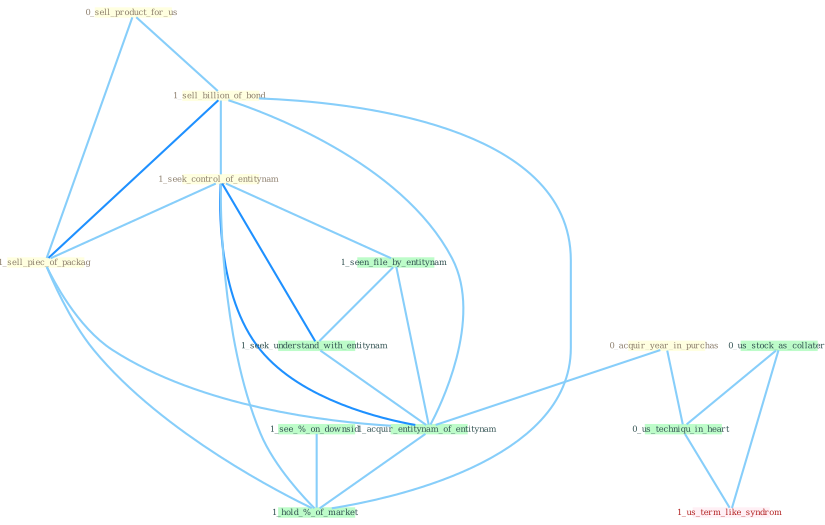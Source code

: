 Graph G{ 
    node
    [shape=polygon,style=filled,width=.5,height=.06,color="#BDFCC9",fixedsize=true,fontsize=4,
    fontcolor="#2f4f4f"];
    {node
    [color="#ffffe0", fontcolor="#8b7d6b"] "0_sell_product_for_us " "1_sell_billion_of_bond " "0_acquir_year_in_purchas " "1_seek_control_of_entitynam " "1_sell_piec_of_packag "}
{node [color="#fff0f5", fontcolor="#b22222"] "1_us_term_like_syndrom "}
edge [color="#B0E2FF"];

	"0_sell_product_for_us " -- "1_sell_billion_of_bond " [w="1", color="#87cefa" ];
	"0_sell_product_for_us " -- "1_sell_piec_of_packag " [w="1", color="#87cefa" ];
	"1_sell_billion_of_bond " -- "1_seek_control_of_entitynam " [w="1", color="#87cefa" ];
	"1_sell_billion_of_bond " -- "1_sell_piec_of_packag " [w="2", color="#1e90ff" , len=0.8];
	"1_sell_billion_of_bond " -- "1_acquir_entitynam_of_entitynam " [w="1", color="#87cefa" ];
	"1_sell_billion_of_bond " -- "1_hold_%_of_market " [w="1", color="#87cefa" ];
	"0_acquir_year_in_purchas " -- "1_acquir_entitynam_of_entitynam " [w="1", color="#87cefa" ];
	"0_acquir_year_in_purchas " -- "0_us_techniqu_in_heart " [w="1", color="#87cefa" ];
	"1_seek_control_of_entitynam " -- "1_sell_piec_of_packag " [w="1", color="#87cefa" ];
	"1_seek_control_of_entitynam " -- "1_seen_file_by_entitynam " [w="1", color="#87cefa" ];
	"1_seek_control_of_entitynam " -- "1_seek_understand_with_entitynam " [w="2", color="#1e90ff" , len=0.8];
	"1_seek_control_of_entitynam " -- "1_acquir_entitynam_of_entitynam " [w="2", color="#1e90ff" , len=0.8];
	"1_seek_control_of_entitynam " -- "1_hold_%_of_market " [w="1", color="#87cefa" ];
	"1_sell_piec_of_packag " -- "1_acquir_entitynam_of_entitynam " [w="1", color="#87cefa" ];
	"1_sell_piec_of_packag " -- "1_hold_%_of_market " [w="1", color="#87cefa" ];
	"1_seen_file_by_entitynam " -- "1_seek_understand_with_entitynam " [w="1", color="#87cefa" ];
	"1_seen_file_by_entitynam " -- "1_acquir_entitynam_of_entitynam " [w="1", color="#87cefa" ];
	"0_us_stock_as_collater " -- "0_us_techniqu_in_heart " [w="1", color="#87cefa" ];
	"0_us_stock_as_collater " -- "1_us_term_like_syndrom " [w="1", color="#87cefa" ];
	"1_seek_understand_with_entitynam " -- "1_acquir_entitynam_of_entitynam " [w="1", color="#87cefa" ];
	"1_acquir_entitynam_of_entitynam " -- "1_hold_%_of_market " [w="1", color="#87cefa" ];
	"0_us_techniqu_in_heart " -- "1_us_term_like_syndrom " [w="1", color="#87cefa" ];
	"1_see_%_on_downsid " -- "1_hold_%_of_market " [w="1", color="#87cefa" ];
}